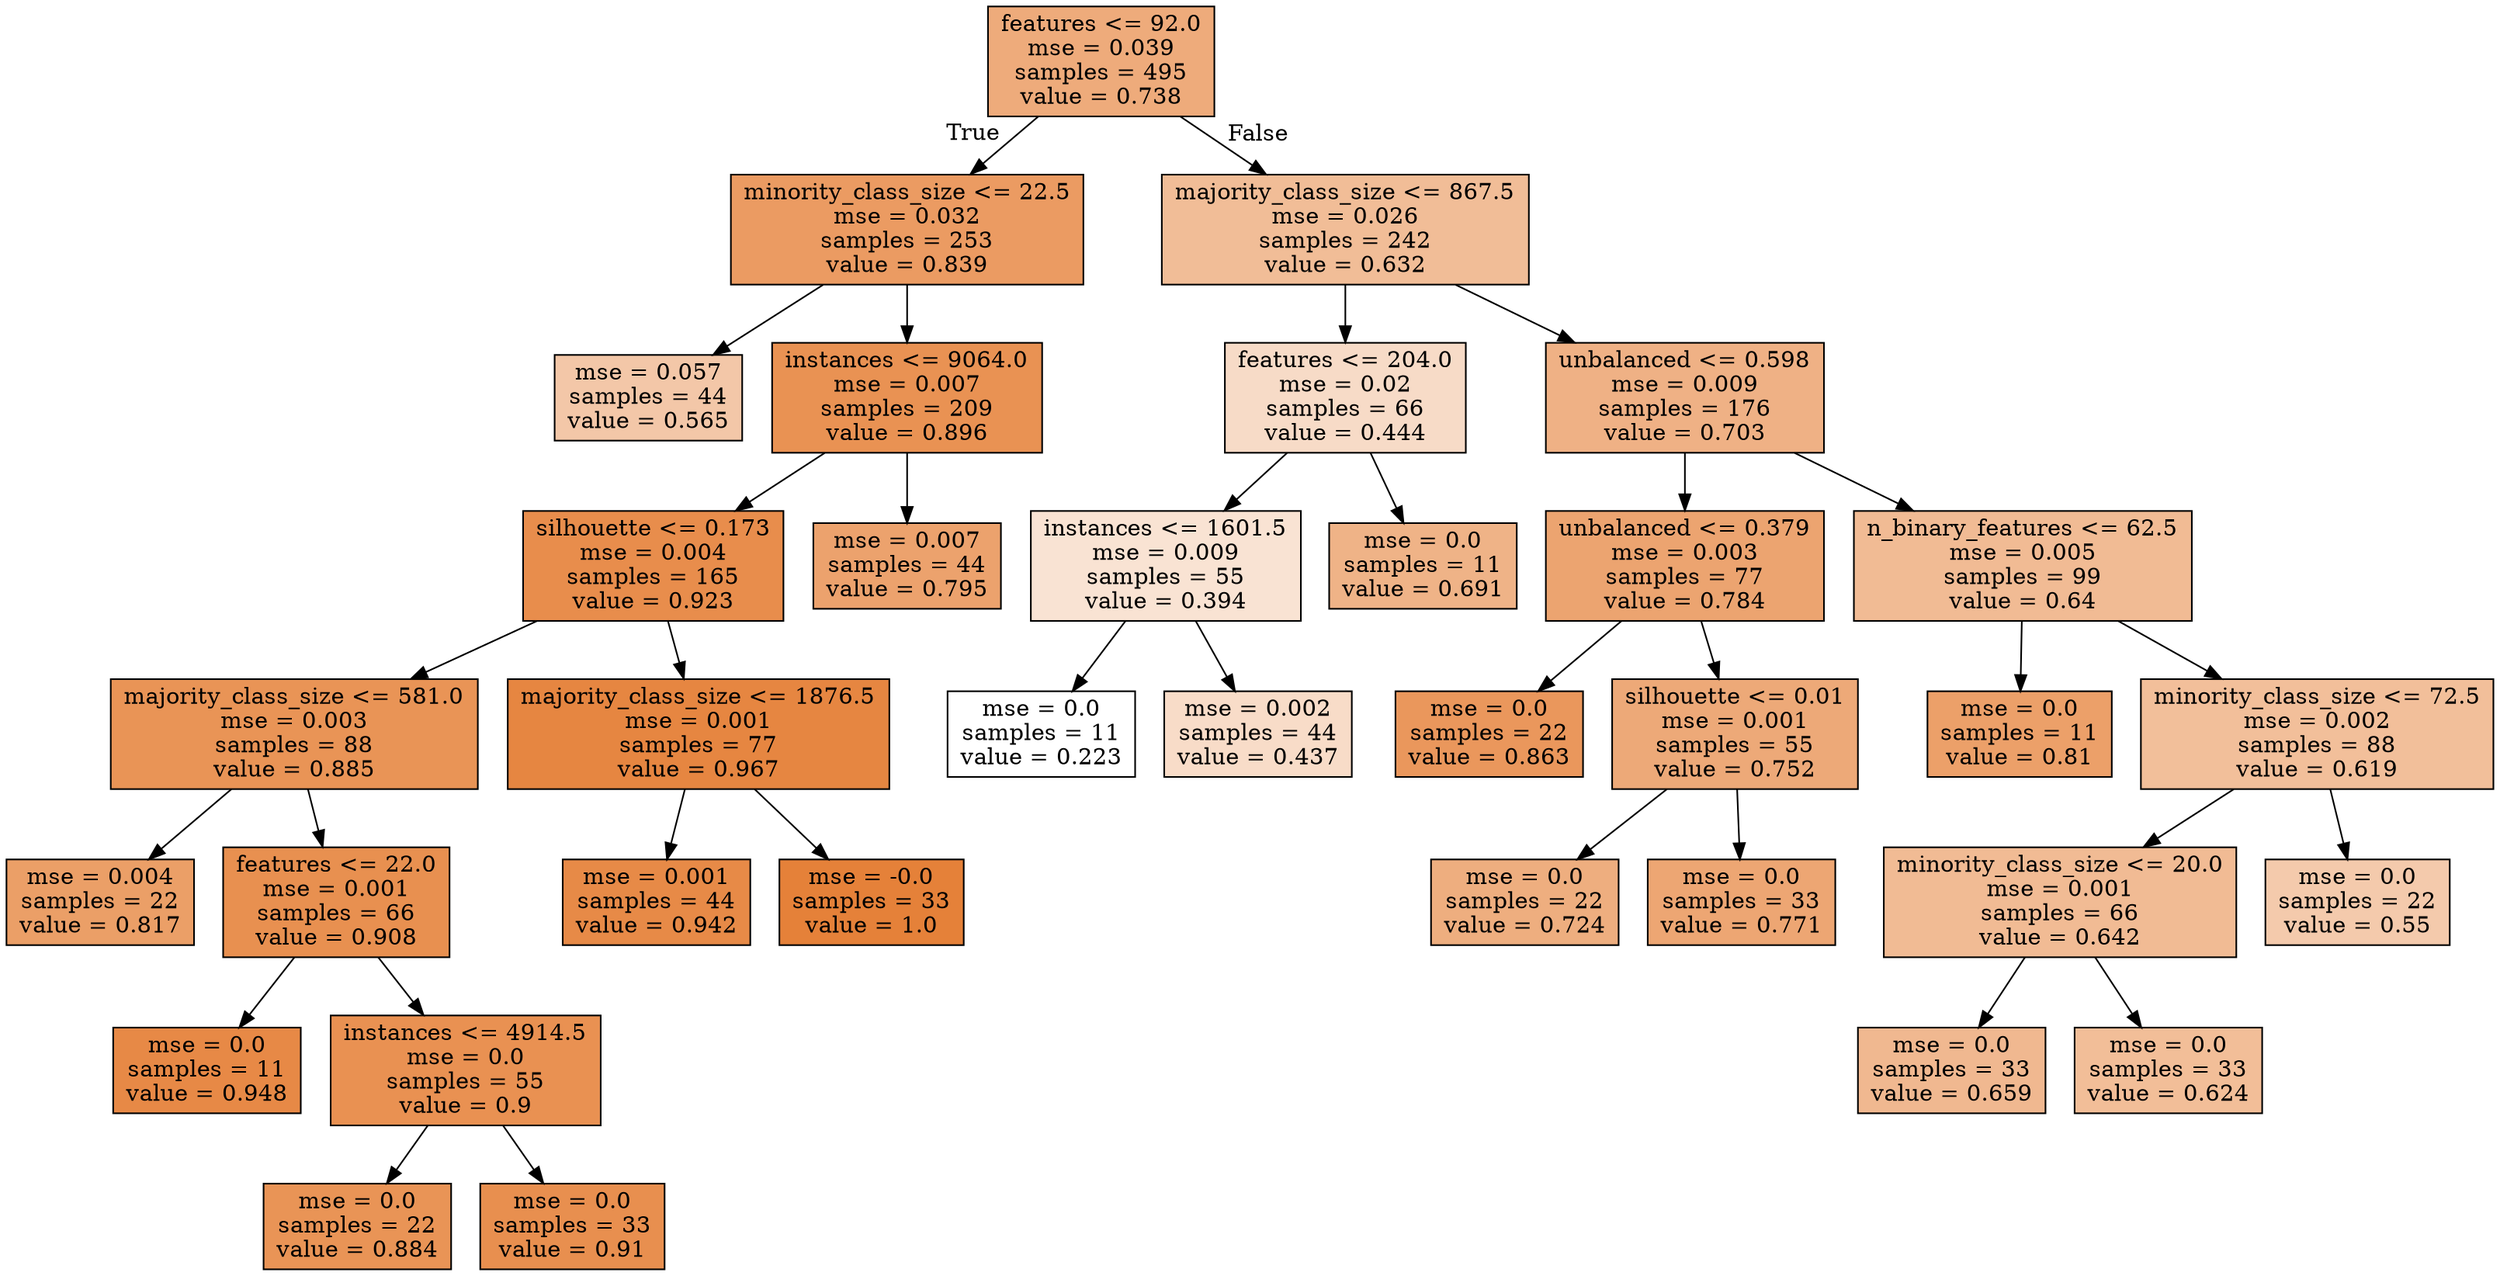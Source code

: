 digraph Tree {
node [shape=box, style="filled", color="black"] ;
0 [label="features <= 92.0\nmse = 0.039\nsamples = 495\nvalue = 0.738", fillcolor="#e58139a9"] ;
1 [label="minority_class_size <= 22.5\nmse = 0.032\nsamples = 253\nvalue = 0.839", fillcolor="#e58139ca"] ;
0 -> 1 [labeldistance=2.5, labelangle=45, headlabel="True"] ;
2 [label="mse = 0.057\nsamples = 44\nvalue = 0.565", fillcolor="#e5813970"] ;
1 -> 2 ;
3 [label="instances <= 9064.0\nmse = 0.007\nsamples = 209\nvalue = 0.896", fillcolor="#e58139dd"] ;
1 -> 3 ;
4 [label="silhouette <= 0.173\nmse = 0.004\nsamples = 165\nvalue = 0.923", fillcolor="#e58139e6"] ;
3 -> 4 ;
5 [label="majority_class_size <= 581.0\nmse = 0.003\nsamples = 88\nvalue = 0.885", fillcolor="#e58139d9"] ;
4 -> 5 ;
6 [label="mse = 0.004\nsamples = 22\nvalue = 0.817", fillcolor="#e58139c3"] ;
5 -> 6 ;
7 [label="features <= 22.0\nmse = 0.001\nsamples = 66\nvalue = 0.908", fillcolor="#e58139e1"] ;
5 -> 7 ;
8 [label="mse = 0.0\nsamples = 11\nvalue = 0.948", fillcolor="#e58139ee"] ;
7 -> 8 ;
9 [label="instances <= 4914.5\nmse = 0.0\nsamples = 55\nvalue = 0.9", fillcolor="#e58139de"] ;
7 -> 9 ;
10 [label="mse = 0.0\nsamples = 22\nvalue = 0.884", fillcolor="#e58139d9"] ;
9 -> 10 ;
11 [label="mse = 0.0\nsamples = 33\nvalue = 0.91", fillcolor="#e58139e2"] ;
9 -> 11 ;
12 [label="majority_class_size <= 1876.5\nmse = 0.001\nsamples = 77\nvalue = 0.967", fillcolor="#e58139f4"] ;
4 -> 12 ;
13 [label="mse = 0.001\nsamples = 44\nvalue = 0.942", fillcolor="#e58139ec"] ;
12 -> 13 ;
14 [label="mse = -0.0\nsamples = 33\nvalue = 1.0", fillcolor="#e58139ff"] ;
12 -> 14 ;
15 [label="mse = 0.007\nsamples = 44\nvalue = 0.795", fillcolor="#e58139bc"] ;
3 -> 15 ;
16 [label="majority_class_size <= 867.5\nmse = 0.026\nsamples = 242\nvalue = 0.632", fillcolor="#e5813986"] ;
0 -> 16 [labeldistance=2.5, labelangle=-45, headlabel="False"] ;
17 [label="features <= 204.0\nmse = 0.02\nsamples = 66\nvalue = 0.444", fillcolor="#e5813948"] ;
16 -> 17 ;
18 [label="instances <= 1601.5\nmse = 0.009\nsamples = 55\nvalue = 0.394", fillcolor="#e5813938"] ;
17 -> 18 ;
19 [label="mse = 0.0\nsamples = 11\nvalue = 0.223", fillcolor="#e5813900"] ;
18 -> 19 ;
20 [label="mse = 0.002\nsamples = 44\nvalue = 0.437", fillcolor="#e5813946"] ;
18 -> 20 ;
21 [label="mse = 0.0\nsamples = 11\nvalue = 0.691", fillcolor="#e581399a"] ;
17 -> 21 ;
22 [label="unbalanced <= 0.598\nmse = 0.009\nsamples = 176\nvalue = 0.703", fillcolor="#e581399d"] ;
16 -> 22 ;
23 [label="unbalanced <= 0.379\nmse = 0.003\nsamples = 77\nvalue = 0.784", fillcolor="#e58139b8"] ;
22 -> 23 ;
24 [label="mse = 0.0\nsamples = 22\nvalue = 0.863", fillcolor="#e58139d2"] ;
23 -> 24 ;
25 [label="silhouette <= 0.01\nmse = 0.001\nsamples = 55\nvalue = 0.752", fillcolor="#e58139ae"] ;
23 -> 25 ;
26 [label="mse = 0.0\nsamples = 22\nvalue = 0.724", fillcolor="#e58139a4"] ;
25 -> 26 ;
27 [label="mse = 0.0\nsamples = 33\nvalue = 0.771", fillcolor="#e58139b4"] ;
25 -> 27 ;
28 [label="n_binary_features <= 62.5\nmse = 0.005\nsamples = 99\nvalue = 0.64", fillcolor="#e5813989"] ;
22 -> 28 ;
29 [label="mse = 0.0\nsamples = 11\nvalue = 0.81", fillcolor="#e58139c1"] ;
28 -> 29 ;
30 [label="minority_class_size <= 72.5\nmse = 0.002\nsamples = 88\nvalue = 0.619", fillcolor="#e5813982"] ;
28 -> 30 ;
31 [label="minority_class_size <= 20.0\nmse = 0.001\nsamples = 66\nvalue = 0.642", fillcolor="#e5813989"] ;
30 -> 31 ;
32 [label="mse = 0.0\nsamples = 33\nvalue = 0.659", fillcolor="#e581398f"] ;
31 -> 32 ;
33 [label="mse = 0.0\nsamples = 33\nvalue = 0.624", fillcolor="#e5813984"] ;
31 -> 33 ;
34 [label="mse = 0.0\nsamples = 22\nvalue = 0.55", fillcolor="#e581396b"] ;
30 -> 34 ;
}